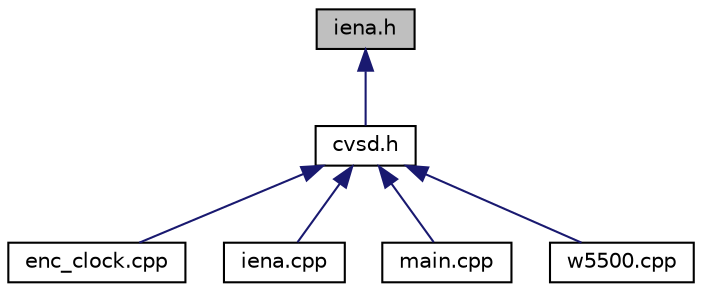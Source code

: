 digraph "iena.h"
{
  edge [fontname="Helvetica",fontsize="10",labelfontname="Helvetica",labelfontsize="10"];
  node [fontname="Helvetica",fontsize="10",shape=record];
  Node1 [label="iena.h",height=0.2,width=0.4,color="black", fillcolor="grey75", style="filled", fontcolor="black"];
  Node1 -> Node2 [dir="back",color="midnightblue",fontsize="10",style="solid",fontname="Helvetica"];
  Node2 [label="cvsd.h",height=0.2,width=0.4,color="black", fillcolor="white", style="filled",URL="$cvsd_8h.html",tooltip="This header file provide Macros, Includes and declarations of some functions used by main..."];
  Node2 -> Node3 [dir="back",color="midnightblue",fontsize="10",style="solid",fontname="Helvetica"];
  Node3 [label="enc_clock.cpp",height=0.2,width=0.4,color="black", fillcolor="white", style="filled",URL="$enc__clock_8cpp.html"];
  Node2 -> Node4 [dir="back",color="midnightblue",fontsize="10",style="solid",fontname="Helvetica"];
  Node4 [label="iena.cpp",height=0.2,width=0.4,color="black", fillcolor="white", style="filled",URL="$iena_8cpp.html"];
  Node2 -> Node5 [dir="back",color="midnightblue",fontsize="10",style="solid",fontname="Helvetica"];
  Node5 [label="main.cpp",height=0.2,width=0.4,color="black", fillcolor="white", style="filled",URL="$main_8cpp.html",tooltip="The main.cpp file. "];
  Node2 -> Node6 [dir="back",color="midnightblue",fontsize="10",style="solid",fontname="Helvetica"];
  Node6 [label="w5500.cpp",height=0.2,width=0.4,color="black", fillcolor="white", style="filled",URL="$w5500_8cpp.html"];
}
